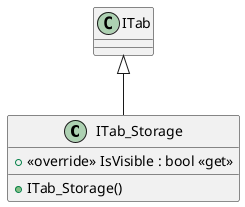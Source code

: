 @startuml
class ITab_Storage {
    + <<override>> IsVisible : bool <<get>>
    + ITab_Storage()
}
ITab <|-- ITab_Storage
@enduml
